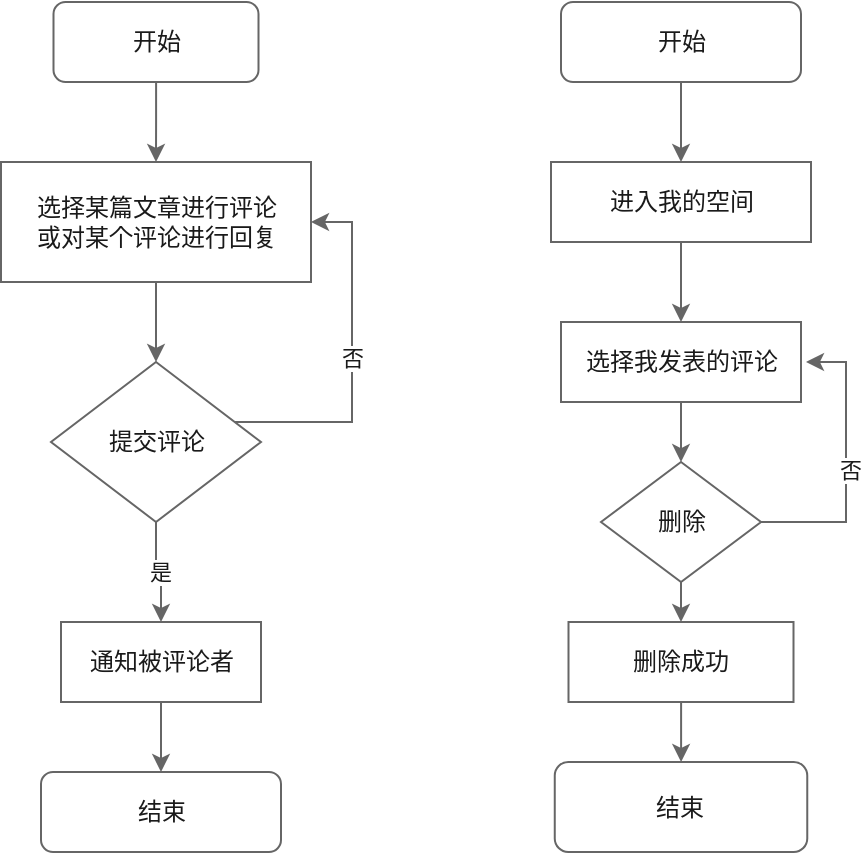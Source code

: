 <mxfile version="16.5.6" type="github">
  <diagram id="C5RBs43oDa-KdzZeNtuy" name="Page-1">
    <mxGraphModel dx="1038" dy="547" grid="1" gridSize="10" guides="1" tooltips="1" connect="1" arrows="1" fold="1" page="1" pageScale="1" pageWidth="827" pageHeight="1169" math="0" shadow="0">
      <root>
        <mxCell id="WIyWlLk6GJQsqaUBKTNV-0" />
        <mxCell id="WIyWlLk6GJQsqaUBKTNV-1" parent="WIyWlLk6GJQsqaUBKTNV-0" />
        <mxCell id="XriyLiKgAWmnWQzuMDyW-43" value="" style="edgeStyle=orthogonalEdgeStyle;rounded=0;orthogonalLoop=1;jettySize=auto;html=1;fontColor=#1A1A1A;strokeColor=#666666;" edge="1" parent="WIyWlLk6GJQsqaUBKTNV-1" source="XriyLiKgAWmnWQzuMDyW-1" target="XriyLiKgAWmnWQzuMDyW-2">
          <mxGeometry relative="1" as="geometry" />
        </mxCell>
        <mxCell id="XriyLiKgAWmnWQzuMDyW-1" value="开始" style="rounded=1;whiteSpace=wrap;html=1;fontColor=#1A1A1A;strokeColor=#666666;" vertex="1" parent="WIyWlLk6GJQsqaUBKTNV-1">
          <mxGeometry x="153.75" y="110" width="102.5" height="40" as="geometry" />
        </mxCell>
        <mxCell id="XriyLiKgAWmnWQzuMDyW-5" value="" style="edgeStyle=orthogonalEdgeStyle;rounded=0;orthogonalLoop=1;jettySize=auto;html=1;fontColor=#1A1A1A;strokeColor=#666666;" edge="1" parent="WIyWlLk6GJQsqaUBKTNV-1" source="XriyLiKgAWmnWQzuMDyW-2" target="XriyLiKgAWmnWQzuMDyW-4">
          <mxGeometry relative="1" as="geometry" />
        </mxCell>
        <mxCell id="XriyLiKgAWmnWQzuMDyW-2" value="选择某篇文章进行评论&lt;br&gt;或对某个评论进行回复" style="whiteSpace=wrap;html=1;rounded=0;fontColor=#1A1A1A;strokeColor=#666666;" vertex="1" parent="WIyWlLk6GJQsqaUBKTNV-1">
          <mxGeometry x="127.5" y="190" width="155" height="60" as="geometry" />
        </mxCell>
        <mxCell id="XriyLiKgAWmnWQzuMDyW-7" value="是" style="edgeStyle=orthogonalEdgeStyle;rounded=0;orthogonalLoop=1;jettySize=auto;html=1;exitX=0.5;exitY=1;exitDx=0;exitDy=0;fontColor=#1A1A1A;strokeColor=#666666;" edge="1" parent="WIyWlLk6GJQsqaUBKTNV-1" source="XriyLiKgAWmnWQzuMDyW-4" target="XriyLiKgAWmnWQzuMDyW-6">
          <mxGeometry relative="1" as="geometry" />
        </mxCell>
        <mxCell id="XriyLiKgAWmnWQzuMDyW-8" style="edgeStyle=orthogonalEdgeStyle;rounded=0;orthogonalLoop=1;jettySize=auto;html=1;entryX=1;entryY=0.5;entryDx=0;entryDy=0;fontColor=#1A1A1A;strokeColor=#666666;" edge="1" parent="WIyWlLk6GJQsqaUBKTNV-1" source="XriyLiKgAWmnWQzuMDyW-4" target="XriyLiKgAWmnWQzuMDyW-2">
          <mxGeometry relative="1" as="geometry">
            <Array as="points">
              <mxPoint x="303" y="320" />
              <mxPoint x="303" y="220" />
            </Array>
          </mxGeometry>
        </mxCell>
        <mxCell id="XriyLiKgAWmnWQzuMDyW-9" value="否" style="edgeLabel;html=1;align=center;verticalAlign=middle;resizable=0;points=[];fontColor=#1A1A1A;strokeColor=#666666;" vertex="1" connectable="0" parent="XriyLiKgAWmnWQzuMDyW-8">
          <mxGeometry x="0.016" relative="1" as="geometry">
            <mxPoint as="offset" />
          </mxGeometry>
        </mxCell>
        <mxCell id="XriyLiKgAWmnWQzuMDyW-4" value="提交评论" style="rhombus;whiteSpace=wrap;html=1;rounded=0;fontColor=#1A1A1A;strokeColor=#666666;" vertex="1" parent="WIyWlLk6GJQsqaUBKTNV-1">
          <mxGeometry x="152.5" y="290" width="105" height="80" as="geometry" />
        </mxCell>
        <mxCell id="XriyLiKgAWmnWQzuMDyW-11" value="" style="edgeStyle=orthogonalEdgeStyle;rounded=0;orthogonalLoop=1;jettySize=auto;html=1;fontColor=#1A1A1A;strokeColor=#666666;" edge="1" parent="WIyWlLk6GJQsqaUBKTNV-1" source="XriyLiKgAWmnWQzuMDyW-6" target="XriyLiKgAWmnWQzuMDyW-10">
          <mxGeometry relative="1" as="geometry" />
        </mxCell>
        <mxCell id="XriyLiKgAWmnWQzuMDyW-6" value="通知被评论者" style="whiteSpace=wrap;html=1;rounded=0;fontColor=#1A1A1A;strokeColor=#666666;" vertex="1" parent="WIyWlLk6GJQsqaUBKTNV-1">
          <mxGeometry x="157.5" y="420" width="100" height="40" as="geometry" />
        </mxCell>
        <mxCell id="XriyLiKgAWmnWQzuMDyW-10" value="结束" style="whiteSpace=wrap;html=1;rounded=1;shadow=0;fontColor=#1A1A1A;strokeColor=#666666;" vertex="1" parent="WIyWlLk6GJQsqaUBKTNV-1">
          <mxGeometry x="147.5" y="495" width="120" height="40" as="geometry" />
        </mxCell>
        <mxCell id="XriyLiKgAWmnWQzuMDyW-12" value="" style="edgeStyle=orthogonalEdgeStyle;rounded=0;orthogonalLoop=1;jettySize=auto;html=1;fontColor=#1A1A1A;strokeColor=#666666;" edge="1" parent="WIyWlLk6GJQsqaUBKTNV-1" source="XriyLiKgAWmnWQzuMDyW-13" target="XriyLiKgAWmnWQzuMDyW-15">
          <mxGeometry relative="1" as="geometry" />
        </mxCell>
        <mxCell id="XriyLiKgAWmnWQzuMDyW-13" value="开始" style="rounded=1;whiteSpace=wrap;html=1;fontColor=#1A1A1A;strokeColor=#666666;" vertex="1" parent="WIyWlLk6GJQsqaUBKTNV-1">
          <mxGeometry x="407.5" y="110" width="120" height="40" as="geometry" />
        </mxCell>
        <mxCell id="XriyLiKgAWmnWQzuMDyW-40" value="" style="edgeStyle=orthogonalEdgeStyle;rounded=0;orthogonalLoop=1;jettySize=auto;html=1;fontColor=#1A1A1A;strokeColor=#666666;" edge="1" parent="WIyWlLk6GJQsqaUBKTNV-1" source="XriyLiKgAWmnWQzuMDyW-15" target="XriyLiKgAWmnWQzuMDyW-39">
          <mxGeometry relative="1" as="geometry" />
        </mxCell>
        <mxCell id="XriyLiKgAWmnWQzuMDyW-15" value="进入我的空间" style="whiteSpace=wrap;html=1;rounded=0;fontColor=#1A1A1A;strokeColor=#666666;" vertex="1" parent="WIyWlLk6GJQsqaUBKTNV-1">
          <mxGeometry x="402.5" y="190" width="130" height="40" as="geometry" />
        </mxCell>
        <mxCell id="XriyLiKgAWmnWQzuMDyW-42" value="" style="edgeStyle=orthogonalEdgeStyle;rounded=0;orthogonalLoop=1;jettySize=auto;html=1;fontColor=#1A1A1A;strokeColor=#666666;" edge="1" parent="WIyWlLk6GJQsqaUBKTNV-1" source="XriyLiKgAWmnWQzuMDyW-39" target="XriyLiKgAWmnWQzuMDyW-41">
          <mxGeometry relative="1" as="geometry" />
        </mxCell>
        <mxCell id="XriyLiKgAWmnWQzuMDyW-39" value="&lt;span&gt;选择我发表的评论&lt;/span&gt;" style="whiteSpace=wrap;html=1;rounded=0;fontColor=#1A1A1A;strokeColor=#666666;" vertex="1" parent="WIyWlLk6GJQsqaUBKTNV-1">
          <mxGeometry x="407.5" y="270" width="120" height="40" as="geometry" />
        </mxCell>
        <mxCell id="XriyLiKgAWmnWQzuMDyW-44" style="edgeStyle=orthogonalEdgeStyle;rounded=0;orthogonalLoop=1;jettySize=auto;html=1;fontColor=#1A1A1A;strokeColor=#666666;" edge="1" parent="WIyWlLk6GJQsqaUBKTNV-1" source="XriyLiKgAWmnWQzuMDyW-41">
          <mxGeometry relative="1" as="geometry">
            <mxPoint x="530" y="290" as="targetPoint" />
            <Array as="points">
              <mxPoint x="550" y="370" />
              <mxPoint x="550" y="290" />
            </Array>
          </mxGeometry>
        </mxCell>
        <mxCell id="XriyLiKgAWmnWQzuMDyW-45" value="否" style="edgeLabel;html=1;align=center;verticalAlign=middle;resizable=0;points=[];fontColor=#1A1A1A;strokeColor=#666666;" vertex="1" connectable="0" parent="XriyLiKgAWmnWQzuMDyW-44">
          <mxGeometry x="-0.036" y="-2" relative="1" as="geometry">
            <mxPoint as="offset" />
          </mxGeometry>
        </mxCell>
        <mxCell id="XriyLiKgAWmnWQzuMDyW-47" value="" style="edgeStyle=orthogonalEdgeStyle;rounded=0;orthogonalLoop=1;jettySize=auto;html=1;fontColor=#1A1A1A;strokeColor=#666666;" edge="1" parent="WIyWlLk6GJQsqaUBKTNV-1" source="XriyLiKgAWmnWQzuMDyW-41" target="XriyLiKgAWmnWQzuMDyW-46">
          <mxGeometry relative="1" as="geometry" />
        </mxCell>
        <mxCell id="XriyLiKgAWmnWQzuMDyW-41" value="删除" style="rhombus;whiteSpace=wrap;html=1;rounded=0;fontColor=#1A1A1A;strokeColor=#666666;" vertex="1" parent="WIyWlLk6GJQsqaUBKTNV-1">
          <mxGeometry x="427.51" y="340" width="80" height="60" as="geometry" />
        </mxCell>
        <mxCell id="XriyLiKgAWmnWQzuMDyW-49" value="" style="edgeStyle=orthogonalEdgeStyle;rounded=0;orthogonalLoop=1;jettySize=auto;html=1;fontColor=#1A1A1A;strokeColor=#666666;" edge="1" parent="WIyWlLk6GJQsqaUBKTNV-1" source="XriyLiKgAWmnWQzuMDyW-46" target="XriyLiKgAWmnWQzuMDyW-48">
          <mxGeometry relative="1" as="geometry" />
        </mxCell>
        <mxCell id="XriyLiKgAWmnWQzuMDyW-46" value="删除成功" style="whiteSpace=wrap;html=1;rounded=0;fontColor=#1A1A1A;strokeColor=#666666;" vertex="1" parent="WIyWlLk6GJQsqaUBKTNV-1">
          <mxGeometry x="411.25" y="420" width="112.5" height="40" as="geometry" />
        </mxCell>
        <mxCell id="XriyLiKgAWmnWQzuMDyW-48" value="结束" style="whiteSpace=wrap;html=1;rounded=1;fontColor=#1A1A1A;strokeColor=#666666;" vertex="1" parent="WIyWlLk6GJQsqaUBKTNV-1">
          <mxGeometry x="404.38" y="490" width="126.25" height="45" as="geometry" />
        </mxCell>
      </root>
    </mxGraphModel>
  </diagram>
</mxfile>
